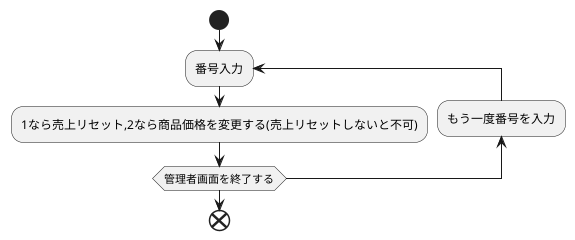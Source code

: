 @startuml 管理者画面
start
repeat :番号入力;
    :1なら売上リセット,2なら商品価格を変更する(売上リセットしないと不可);
    backward :もう一度番号を入力;
repeat while (管理者画面を終了する)

end


@enduml